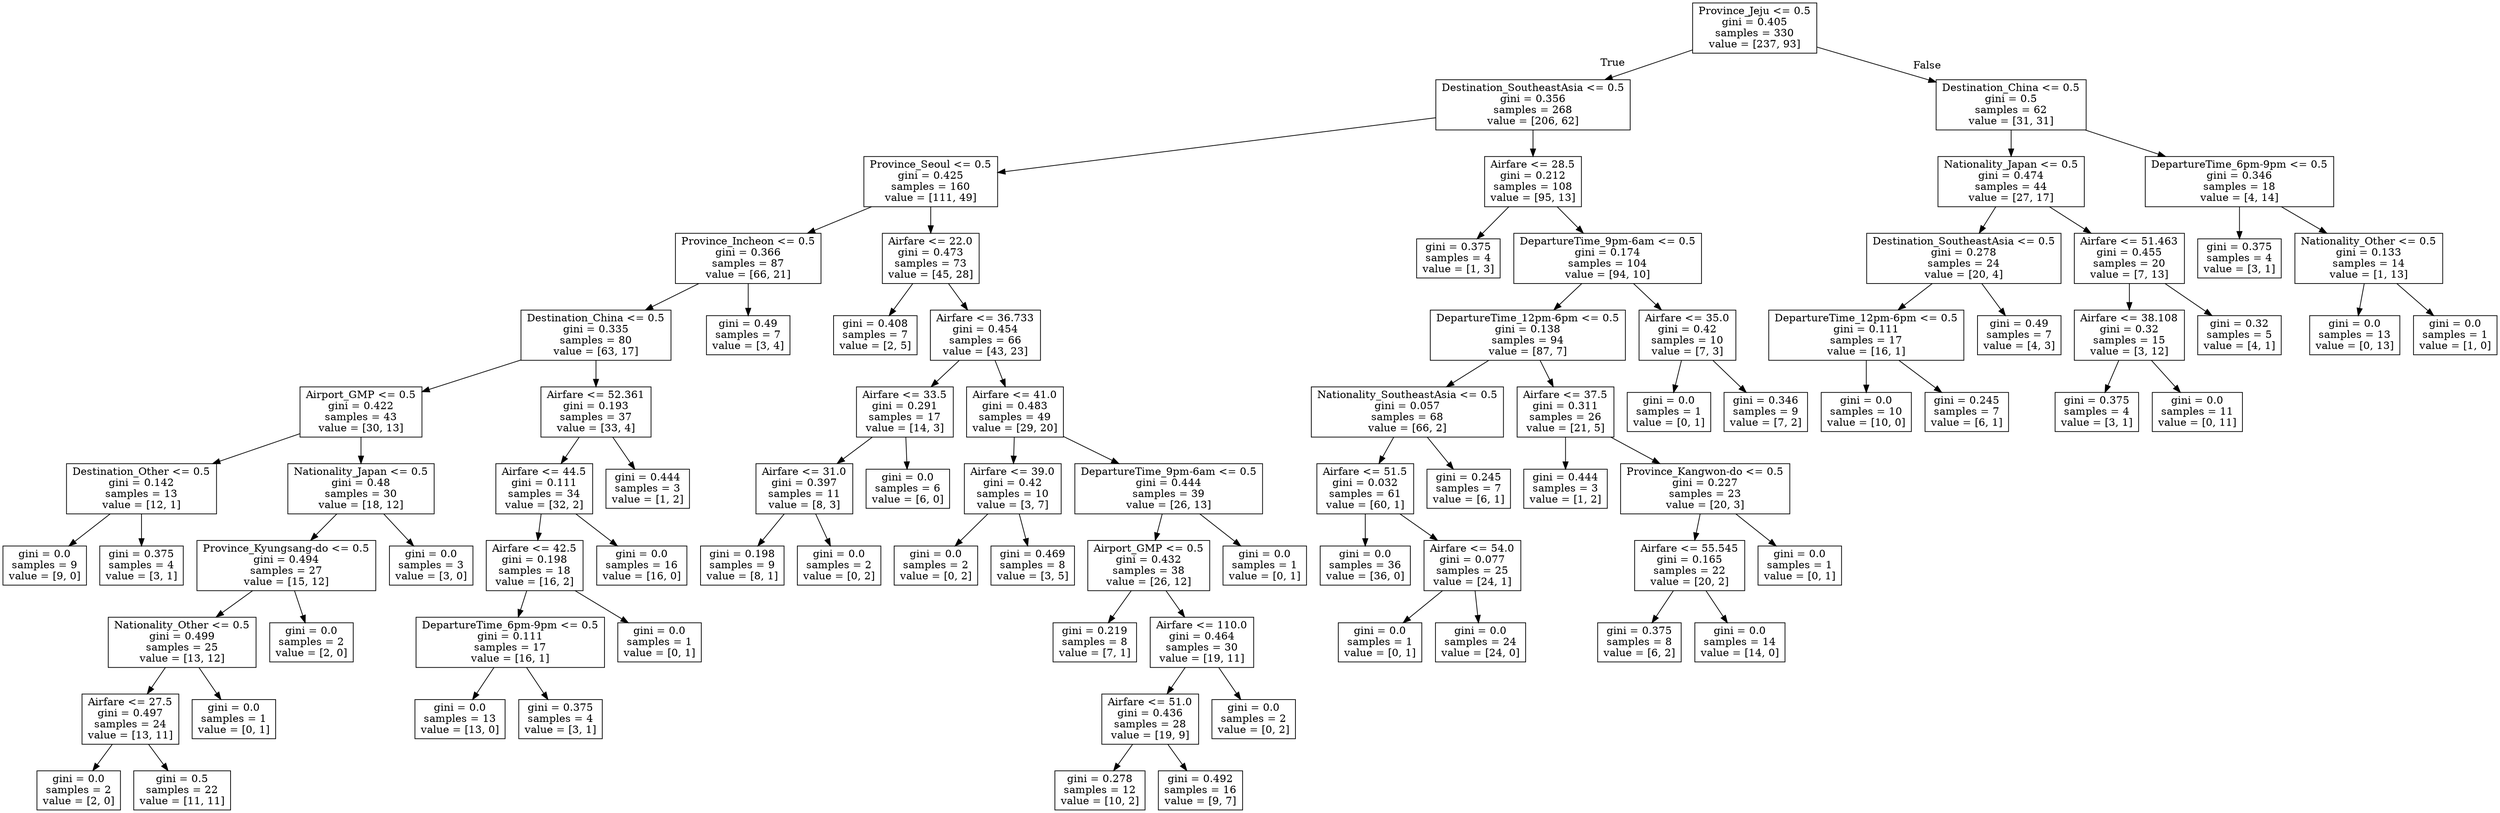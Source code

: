 digraph Tree {
node [shape=box] ;
0 [label="Province_Jeju <= 0.5\ngini = 0.405\nsamples = 330\nvalue = [237, 93]"] ;
1 [label="Destination_SoutheastAsia <= 0.5\ngini = 0.356\nsamples = 268\nvalue = [206, 62]"] ;
0 -> 1 [labeldistance=2.5, labelangle=45, headlabel="True"] ;
2 [label="Province_Seoul <= 0.5\ngini = 0.425\nsamples = 160\nvalue = [111, 49]"] ;
1 -> 2 ;
3 [label="Province_Incheon <= 0.5\ngini = 0.366\nsamples = 87\nvalue = [66, 21]"] ;
2 -> 3 ;
4 [label="Destination_China <= 0.5\ngini = 0.335\nsamples = 80\nvalue = [63, 17]"] ;
3 -> 4 ;
5 [label="Airport_GMP <= 0.5\ngini = 0.422\nsamples = 43\nvalue = [30, 13]"] ;
4 -> 5 ;
6 [label="Destination_Other <= 0.5\ngini = 0.142\nsamples = 13\nvalue = [12, 1]"] ;
5 -> 6 ;
7 [label="gini = 0.0\nsamples = 9\nvalue = [9, 0]"] ;
6 -> 7 ;
8 [label="gini = 0.375\nsamples = 4\nvalue = [3, 1]"] ;
6 -> 8 ;
9 [label="Nationality_Japan <= 0.5\ngini = 0.48\nsamples = 30\nvalue = [18, 12]"] ;
5 -> 9 ;
10 [label="Province_Kyungsang-do <= 0.5\ngini = 0.494\nsamples = 27\nvalue = [15, 12]"] ;
9 -> 10 ;
11 [label="Nationality_Other <= 0.5\ngini = 0.499\nsamples = 25\nvalue = [13, 12]"] ;
10 -> 11 ;
12 [label="Airfare <= 27.5\ngini = 0.497\nsamples = 24\nvalue = [13, 11]"] ;
11 -> 12 ;
13 [label="gini = 0.0\nsamples = 2\nvalue = [2, 0]"] ;
12 -> 13 ;
14 [label="gini = 0.5\nsamples = 22\nvalue = [11, 11]"] ;
12 -> 14 ;
15 [label="gini = 0.0\nsamples = 1\nvalue = [0, 1]"] ;
11 -> 15 ;
16 [label="gini = 0.0\nsamples = 2\nvalue = [2, 0]"] ;
10 -> 16 ;
17 [label="gini = 0.0\nsamples = 3\nvalue = [3, 0]"] ;
9 -> 17 ;
18 [label="Airfare <= 52.361\ngini = 0.193\nsamples = 37\nvalue = [33, 4]"] ;
4 -> 18 ;
19 [label="Airfare <= 44.5\ngini = 0.111\nsamples = 34\nvalue = [32, 2]"] ;
18 -> 19 ;
20 [label="Airfare <= 42.5\ngini = 0.198\nsamples = 18\nvalue = [16, 2]"] ;
19 -> 20 ;
21 [label="DepartureTime_6pm-9pm <= 0.5\ngini = 0.111\nsamples = 17\nvalue = [16, 1]"] ;
20 -> 21 ;
22 [label="gini = 0.0\nsamples = 13\nvalue = [13, 0]"] ;
21 -> 22 ;
23 [label="gini = 0.375\nsamples = 4\nvalue = [3, 1]"] ;
21 -> 23 ;
24 [label="gini = 0.0\nsamples = 1\nvalue = [0, 1]"] ;
20 -> 24 ;
25 [label="gini = 0.0\nsamples = 16\nvalue = [16, 0]"] ;
19 -> 25 ;
26 [label="gini = 0.444\nsamples = 3\nvalue = [1, 2]"] ;
18 -> 26 ;
27 [label="gini = 0.49\nsamples = 7\nvalue = [3, 4]"] ;
3 -> 27 ;
28 [label="Airfare <= 22.0\ngini = 0.473\nsamples = 73\nvalue = [45, 28]"] ;
2 -> 28 ;
29 [label="gini = 0.408\nsamples = 7\nvalue = [2, 5]"] ;
28 -> 29 ;
30 [label="Airfare <= 36.733\ngini = 0.454\nsamples = 66\nvalue = [43, 23]"] ;
28 -> 30 ;
31 [label="Airfare <= 33.5\ngini = 0.291\nsamples = 17\nvalue = [14, 3]"] ;
30 -> 31 ;
32 [label="Airfare <= 31.0\ngini = 0.397\nsamples = 11\nvalue = [8, 3]"] ;
31 -> 32 ;
33 [label="gini = 0.198\nsamples = 9\nvalue = [8, 1]"] ;
32 -> 33 ;
34 [label="gini = 0.0\nsamples = 2\nvalue = [0, 2]"] ;
32 -> 34 ;
35 [label="gini = 0.0\nsamples = 6\nvalue = [6, 0]"] ;
31 -> 35 ;
36 [label="Airfare <= 41.0\ngini = 0.483\nsamples = 49\nvalue = [29, 20]"] ;
30 -> 36 ;
37 [label="Airfare <= 39.0\ngini = 0.42\nsamples = 10\nvalue = [3, 7]"] ;
36 -> 37 ;
38 [label="gini = 0.0\nsamples = 2\nvalue = [0, 2]"] ;
37 -> 38 ;
39 [label="gini = 0.469\nsamples = 8\nvalue = [3, 5]"] ;
37 -> 39 ;
40 [label="DepartureTime_9pm-6am <= 0.5\ngini = 0.444\nsamples = 39\nvalue = [26, 13]"] ;
36 -> 40 ;
41 [label="Airport_GMP <= 0.5\ngini = 0.432\nsamples = 38\nvalue = [26, 12]"] ;
40 -> 41 ;
42 [label="gini = 0.219\nsamples = 8\nvalue = [7, 1]"] ;
41 -> 42 ;
43 [label="Airfare <= 110.0\ngini = 0.464\nsamples = 30\nvalue = [19, 11]"] ;
41 -> 43 ;
44 [label="Airfare <= 51.0\ngini = 0.436\nsamples = 28\nvalue = [19, 9]"] ;
43 -> 44 ;
45 [label="gini = 0.278\nsamples = 12\nvalue = [10, 2]"] ;
44 -> 45 ;
46 [label="gini = 0.492\nsamples = 16\nvalue = [9, 7]"] ;
44 -> 46 ;
47 [label="gini = 0.0\nsamples = 2\nvalue = [0, 2]"] ;
43 -> 47 ;
48 [label="gini = 0.0\nsamples = 1\nvalue = [0, 1]"] ;
40 -> 48 ;
49 [label="Airfare <= 28.5\ngini = 0.212\nsamples = 108\nvalue = [95, 13]"] ;
1 -> 49 ;
50 [label="gini = 0.375\nsamples = 4\nvalue = [1, 3]"] ;
49 -> 50 ;
51 [label="DepartureTime_9pm-6am <= 0.5\ngini = 0.174\nsamples = 104\nvalue = [94, 10]"] ;
49 -> 51 ;
52 [label="DepartureTime_12pm-6pm <= 0.5\ngini = 0.138\nsamples = 94\nvalue = [87, 7]"] ;
51 -> 52 ;
53 [label="Nationality_SoutheastAsia <= 0.5\ngini = 0.057\nsamples = 68\nvalue = [66, 2]"] ;
52 -> 53 ;
54 [label="Airfare <= 51.5\ngini = 0.032\nsamples = 61\nvalue = [60, 1]"] ;
53 -> 54 ;
55 [label="gini = 0.0\nsamples = 36\nvalue = [36, 0]"] ;
54 -> 55 ;
56 [label="Airfare <= 54.0\ngini = 0.077\nsamples = 25\nvalue = [24, 1]"] ;
54 -> 56 ;
57 [label="gini = 0.0\nsamples = 1\nvalue = [0, 1]"] ;
56 -> 57 ;
58 [label="gini = 0.0\nsamples = 24\nvalue = [24, 0]"] ;
56 -> 58 ;
59 [label="gini = 0.245\nsamples = 7\nvalue = [6, 1]"] ;
53 -> 59 ;
60 [label="Airfare <= 37.5\ngini = 0.311\nsamples = 26\nvalue = [21, 5]"] ;
52 -> 60 ;
61 [label="gini = 0.444\nsamples = 3\nvalue = [1, 2]"] ;
60 -> 61 ;
62 [label="Province_Kangwon-do <= 0.5\ngini = 0.227\nsamples = 23\nvalue = [20, 3]"] ;
60 -> 62 ;
63 [label="Airfare <= 55.545\ngini = 0.165\nsamples = 22\nvalue = [20, 2]"] ;
62 -> 63 ;
64 [label="gini = 0.375\nsamples = 8\nvalue = [6, 2]"] ;
63 -> 64 ;
65 [label="gini = 0.0\nsamples = 14\nvalue = [14, 0]"] ;
63 -> 65 ;
66 [label="gini = 0.0\nsamples = 1\nvalue = [0, 1]"] ;
62 -> 66 ;
67 [label="Airfare <= 35.0\ngini = 0.42\nsamples = 10\nvalue = [7, 3]"] ;
51 -> 67 ;
68 [label="gini = 0.0\nsamples = 1\nvalue = [0, 1]"] ;
67 -> 68 ;
69 [label="gini = 0.346\nsamples = 9\nvalue = [7, 2]"] ;
67 -> 69 ;
70 [label="Destination_China <= 0.5\ngini = 0.5\nsamples = 62\nvalue = [31, 31]"] ;
0 -> 70 [labeldistance=2.5, labelangle=-45, headlabel="False"] ;
71 [label="Nationality_Japan <= 0.5\ngini = 0.474\nsamples = 44\nvalue = [27, 17]"] ;
70 -> 71 ;
72 [label="Destination_SoutheastAsia <= 0.5\ngini = 0.278\nsamples = 24\nvalue = [20, 4]"] ;
71 -> 72 ;
73 [label="DepartureTime_12pm-6pm <= 0.5\ngini = 0.111\nsamples = 17\nvalue = [16, 1]"] ;
72 -> 73 ;
74 [label="gini = 0.0\nsamples = 10\nvalue = [10, 0]"] ;
73 -> 74 ;
75 [label="gini = 0.245\nsamples = 7\nvalue = [6, 1]"] ;
73 -> 75 ;
76 [label="gini = 0.49\nsamples = 7\nvalue = [4, 3]"] ;
72 -> 76 ;
77 [label="Airfare <= 51.463\ngini = 0.455\nsamples = 20\nvalue = [7, 13]"] ;
71 -> 77 ;
78 [label="Airfare <= 38.108\ngini = 0.32\nsamples = 15\nvalue = [3, 12]"] ;
77 -> 78 ;
79 [label="gini = 0.375\nsamples = 4\nvalue = [3, 1]"] ;
78 -> 79 ;
80 [label="gini = 0.0\nsamples = 11\nvalue = [0, 11]"] ;
78 -> 80 ;
81 [label="gini = 0.32\nsamples = 5\nvalue = [4, 1]"] ;
77 -> 81 ;
82 [label="DepartureTime_6pm-9pm <= 0.5\ngini = 0.346\nsamples = 18\nvalue = [4, 14]"] ;
70 -> 82 ;
83 [label="gini = 0.375\nsamples = 4\nvalue = [3, 1]"] ;
82 -> 83 ;
84 [label="Nationality_Other <= 0.5\ngini = 0.133\nsamples = 14\nvalue = [1, 13]"] ;
82 -> 84 ;
85 [label="gini = 0.0\nsamples = 13\nvalue = [0, 13]"] ;
84 -> 85 ;
86 [label="gini = 0.0\nsamples = 1\nvalue = [1, 0]"] ;
84 -> 86 ;
}